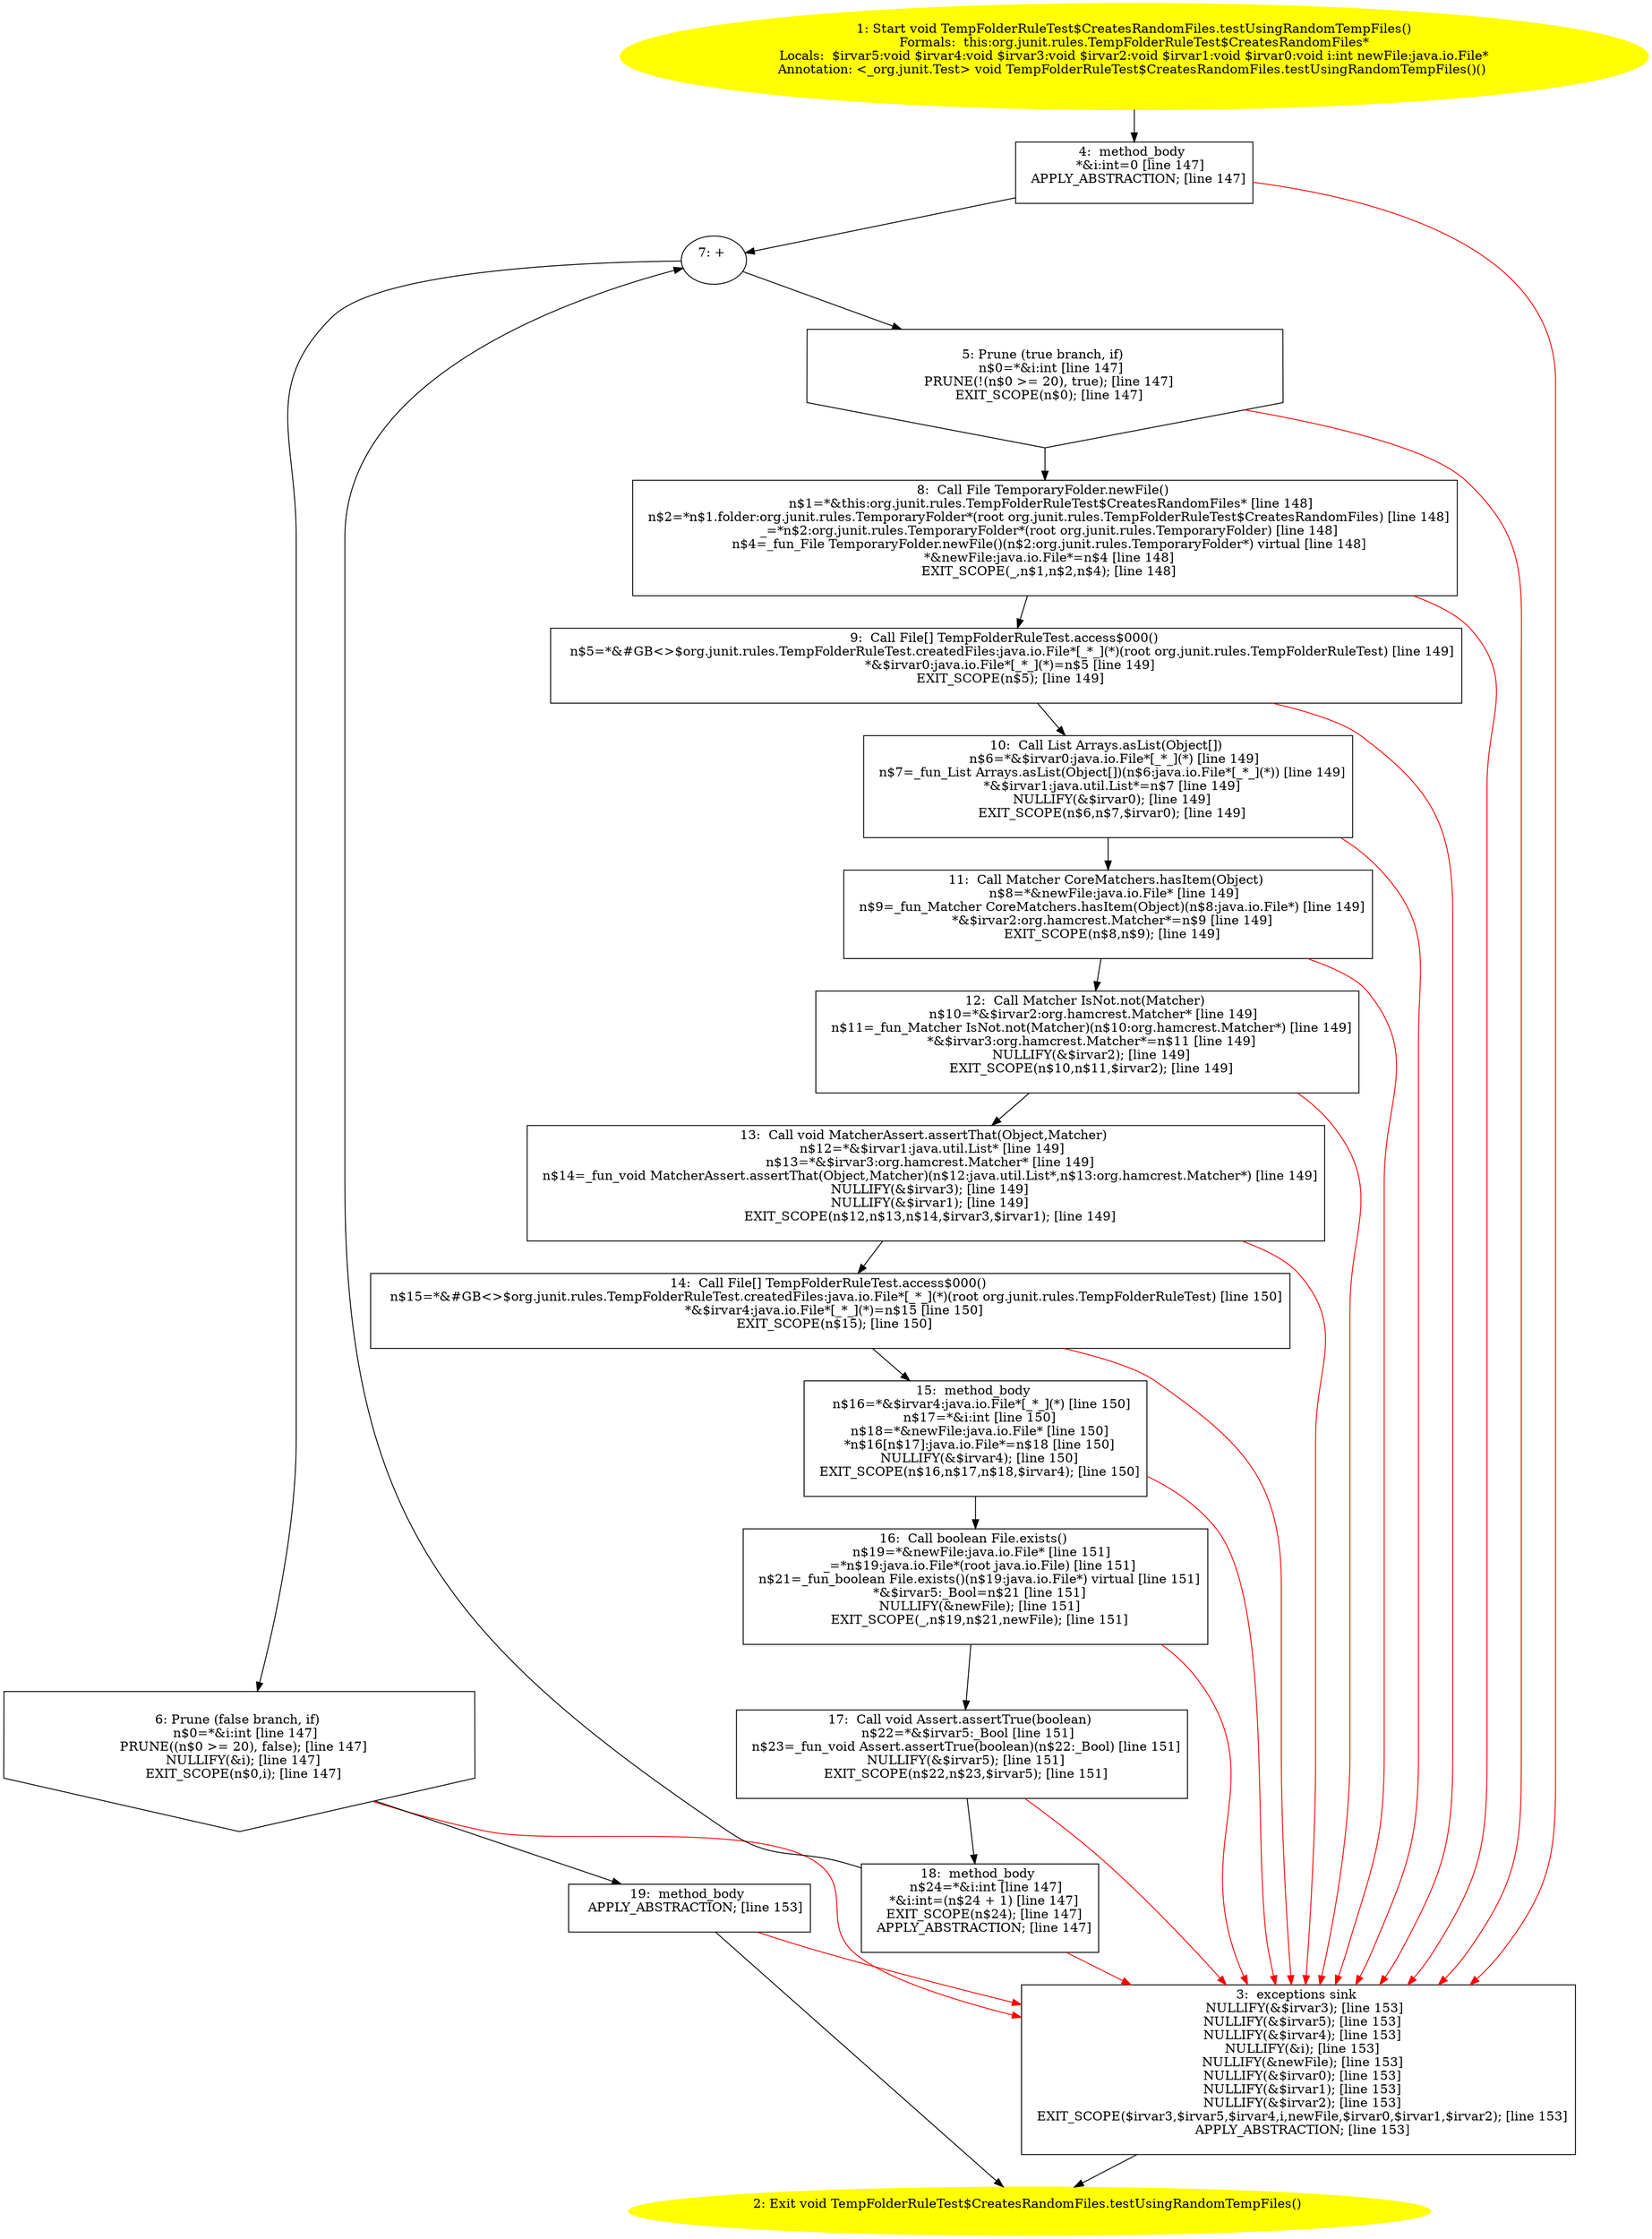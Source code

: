 /* @generated */
digraph cfg {
"org.junit.rules.TempFolderRuleTest$CreatesRandomFiles.testUsingRandomTempFiles():void.04c3884594616fd51c3d4e8b214a0f81_1" [label="1: Start void TempFolderRuleTest$CreatesRandomFiles.testUsingRandomTempFiles()\nFormals:  this:org.junit.rules.TempFolderRuleTest$CreatesRandomFiles*\nLocals:  $irvar5:void $irvar4:void $irvar3:void $irvar2:void $irvar1:void $irvar0:void i:int newFile:java.io.File*\nAnnotation: <_org.junit.Test> void TempFolderRuleTest$CreatesRandomFiles.testUsingRandomTempFiles()() \n  " color=yellow style=filled]
	

	 "org.junit.rules.TempFolderRuleTest$CreatesRandomFiles.testUsingRandomTempFiles():void.04c3884594616fd51c3d4e8b214a0f81_1" -> "org.junit.rules.TempFolderRuleTest$CreatesRandomFiles.testUsingRandomTempFiles():void.04c3884594616fd51c3d4e8b214a0f81_4" ;
"org.junit.rules.TempFolderRuleTest$CreatesRandomFiles.testUsingRandomTempFiles():void.04c3884594616fd51c3d4e8b214a0f81_2" [label="2: Exit void TempFolderRuleTest$CreatesRandomFiles.testUsingRandomTempFiles() \n  " color=yellow style=filled]
	

"org.junit.rules.TempFolderRuleTest$CreatesRandomFiles.testUsingRandomTempFiles():void.04c3884594616fd51c3d4e8b214a0f81_3" [label="3:  exceptions sink \n   NULLIFY(&$irvar3); [line 153]\n  NULLIFY(&$irvar5); [line 153]\n  NULLIFY(&$irvar4); [line 153]\n  NULLIFY(&i); [line 153]\n  NULLIFY(&newFile); [line 153]\n  NULLIFY(&$irvar0); [line 153]\n  NULLIFY(&$irvar1); [line 153]\n  NULLIFY(&$irvar2); [line 153]\n  EXIT_SCOPE($irvar3,$irvar5,$irvar4,i,newFile,$irvar0,$irvar1,$irvar2); [line 153]\n  APPLY_ABSTRACTION; [line 153]\n " shape="box"]
	

	 "org.junit.rules.TempFolderRuleTest$CreatesRandomFiles.testUsingRandomTempFiles():void.04c3884594616fd51c3d4e8b214a0f81_3" -> "org.junit.rules.TempFolderRuleTest$CreatesRandomFiles.testUsingRandomTempFiles():void.04c3884594616fd51c3d4e8b214a0f81_2" ;
"org.junit.rules.TempFolderRuleTest$CreatesRandomFiles.testUsingRandomTempFiles():void.04c3884594616fd51c3d4e8b214a0f81_4" [label="4:  method_body \n   *&i:int=0 [line 147]\n  APPLY_ABSTRACTION; [line 147]\n " shape="box"]
	

	 "org.junit.rules.TempFolderRuleTest$CreatesRandomFiles.testUsingRandomTempFiles():void.04c3884594616fd51c3d4e8b214a0f81_4" -> "org.junit.rules.TempFolderRuleTest$CreatesRandomFiles.testUsingRandomTempFiles():void.04c3884594616fd51c3d4e8b214a0f81_7" ;
	 "org.junit.rules.TempFolderRuleTest$CreatesRandomFiles.testUsingRandomTempFiles():void.04c3884594616fd51c3d4e8b214a0f81_4" -> "org.junit.rules.TempFolderRuleTest$CreatesRandomFiles.testUsingRandomTempFiles():void.04c3884594616fd51c3d4e8b214a0f81_3" [color="red" ];
"org.junit.rules.TempFolderRuleTest$CreatesRandomFiles.testUsingRandomTempFiles():void.04c3884594616fd51c3d4e8b214a0f81_5" [label="5: Prune (true branch, if) \n   n$0=*&i:int [line 147]\n  PRUNE(!(n$0 >= 20), true); [line 147]\n  EXIT_SCOPE(n$0); [line 147]\n " shape="invhouse"]
	

	 "org.junit.rules.TempFolderRuleTest$CreatesRandomFiles.testUsingRandomTempFiles():void.04c3884594616fd51c3d4e8b214a0f81_5" -> "org.junit.rules.TempFolderRuleTest$CreatesRandomFiles.testUsingRandomTempFiles():void.04c3884594616fd51c3d4e8b214a0f81_8" ;
	 "org.junit.rules.TempFolderRuleTest$CreatesRandomFiles.testUsingRandomTempFiles():void.04c3884594616fd51c3d4e8b214a0f81_5" -> "org.junit.rules.TempFolderRuleTest$CreatesRandomFiles.testUsingRandomTempFiles():void.04c3884594616fd51c3d4e8b214a0f81_3" [color="red" ];
"org.junit.rules.TempFolderRuleTest$CreatesRandomFiles.testUsingRandomTempFiles():void.04c3884594616fd51c3d4e8b214a0f81_6" [label="6: Prune (false branch, if) \n   n$0=*&i:int [line 147]\n  PRUNE((n$0 >= 20), false); [line 147]\n  NULLIFY(&i); [line 147]\n  EXIT_SCOPE(n$0,i); [line 147]\n " shape="invhouse"]
	

	 "org.junit.rules.TempFolderRuleTest$CreatesRandomFiles.testUsingRandomTempFiles():void.04c3884594616fd51c3d4e8b214a0f81_6" -> "org.junit.rules.TempFolderRuleTest$CreatesRandomFiles.testUsingRandomTempFiles():void.04c3884594616fd51c3d4e8b214a0f81_19" ;
	 "org.junit.rules.TempFolderRuleTest$CreatesRandomFiles.testUsingRandomTempFiles():void.04c3884594616fd51c3d4e8b214a0f81_6" -> "org.junit.rules.TempFolderRuleTest$CreatesRandomFiles.testUsingRandomTempFiles():void.04c3884594616fd51c3d4e8b214a0f81_3" [color="red" ];
"org.junit.rules.TempFolderRuleTest$CreatesRandomFiles.testUsingRandomTempFiles():void.04c3884594616fd51c3d4e8b214a0f81_7" [label="7: + \n  " ]
	

	 "org.junit.rules.TempFolderRuleTest$CreatesRandomFiles.testUsingRandomTempFiles():void.04c3884594616fd51c3d4e8b214a0f81_7" -> "org.junit.rules.TempFolderRuleTest$CreatesRandomFiles.testUsingRandomTempFiles():void.04c3884594616fd51c3d4e8b214a0f81_5" ;
	 "org.junit.rules.TempFolderRuleTest$CreatesRandomFiles.testUsingRandomTempFiles():void.04c3884594616fd51c3d4e8b214a0f81_7" -> "org.junit.rules.TempFolderRuleTest$CreatesRandomFiles.testUsingRandomTempFiles():void.04c3884594616fd51c3d4e8b214a0f81_6" ;
"org.junit.rules.TempFolderRuleTest$CreatesRandomFiles.testUsingRandomTempFiles():void.04c3884594616fd51c3d4e8b214a0f81_8" [label="8:  Call File TemporaryFolder.newFile() \n   n$1=*&this:org.junit.rules.TempFolderRuleTest$CreatesRandomFiles* [line 148]\n  n$2=*n$1.folder:org.junit.rules.TemporaryFolder*(root org.junit.rules.TempFolderRuleTest$CreatesRandomFiles) [line 148]\n  _=*n$2:org.junit.rules.TemporaryFolder*(root org.junit.rules.TemporaryFolder) [line 148]\n  n$4=_fun_File TemporaryFolder.newFile()(n$2:org.junit.rules.TemporaryFolder*) virtual [line 148]\n  *&newFile:java.io.File*=n$4 [line 148]\n  EXIT_SCOPE(_,n$1,n$2,n$4); [line 148]\n " shape="box"]
	

	 "org.junit.rules.TempFolderRuleTest$CreatesRandomFiles.testUsingRandomTempFiles():void.04c3884594616fd51c3d4e8b214a0f81_8" -> "org.junit.rules.TempFolderRuleTest$CreatesRandomFiles.testUsingRandomTempFiles():void.04c3884594616fd51c3d4e8b214a0f81_9" ;
	 "org.junit.rules.TempFolderRuleTest$CreatesRandomFiles.testUsingRandomTempFiles():void.04c3884594616fd51c3d4e8b214a0f81_8" -> "org.junit.rules.TempFolderRuleTest$CreatesRandomFiles.testUsingRandomTempFiles():void.04c3884594616fd51c3d4e8b214a0f81_3" [color="red" ];
"org.junit.rules.TempFolderRuleTest$CreatesRandomFiles.testUsingRandomTempFiles():void.04c3884594616fd51c3d4e8b214a0f81_9" [label="9:  Call File[] TempFolderRuleTest.access$000() \n   n$5=*&#GB<>$org.junit.rules.TempFolderRuleTest.createdFiles:java.io.File*[_*_](*)(root org.junit.rules.TempFolderRuleTest) [line 149]\n  *&$irvar0:java.io.File*[_*_](*)=n$5 [line 149]\n  EXIT_SCOPE(n$5); [line 149]\n " shape="box"]
	

	 "org.junit.rules.TempFolderRuleTest$CreatesRandomFiles.testUsingRandomTempFiles():void.04c3884594616fd51c3d4e8b214a0f81_9" -> "org.junit.rules.TempFolderRuleTest$CreatesRandomFiles.testUsingRandomTempFiles():void.04c3884594616fd51c3d4e8b214a0f81_10" ;
	 "org.junit.rules.TempFolderRuleTest$CreatesRandomFiles.testUsingRandomTempFiles():void.04c3884594616fd51c3d4e8b214a0f81_9" -> "org.junit.rules.TempFolderRuleTest$CreatesRandomFiles.testUsingRandomTempFiles():void.04c3884594616fd51c3d4e8b214a0f81_3" [color="red" ];
"org.junit.rules.TempFolderRuleTest$CreatesRandomFiles.testUsingRandomTempFiles():void.04c3884594616fd51c3d4e8b214a0f81_10" [label="10:  Call List Arrays.asList(Object[]) \n   n$6=*&$irvar0:java.io.File*[_*_](*) [line 149]\n  n$7=_fun_List Arrays.asList(Object[])(n$6:java.io.File*[_*_](*)) [line 149]\n  *&$irvar1:java.util.List*=n$7 [line 149]\n  NULLIFY(&$irvar0); [line 149]\n  EXIT_SCOPE(n$6,n$7,$irvar0); [line 149]\n " shape="box"]
	

	 "org.junit.rules.TempFolderRuleTest$CreatesRandomFiles.testUsingRandomTempFiles():void.04c3884594616fd51c3d4e8b214a0f81_10" -> "org.junit.rules.TempFolderRuleTest$CreatesRandomFiles.testUsingRandomTempFiles():void.04c3884594616fd51c3d4e8b214a0f81_11" ;
	 "org.junit.rules.TempFolderRuleTest$CreatesRandomFiles.testUsingRandomTempFiles():void.04c3884594616fd51c3d4e8b214a0f81_10" -> "org.junit.rules.TempFolderRuleTest$CreatesRandomFiles.testUsingRandomTempFiles():void.04c3884594616fd51c3d4e8b214a0f81_3" [color="red" ];
"org.junit.rules.TempFolderRuleTest$CreatesRandomFiles.testUsingRandomTempFiles():void.04c3884594616fd51c3d4e8b214a0f81_11" [label="11:  Call Matcher CoreMatchers.hasItem(Object) \n   n$8=*&newFile:java.io.File* [line 149]\n  n$9=_fun_Matcher CoreMatchers.hasItem(Object)(n$8:java.io.File*) [line 149]\n  *&$irvar2:org.hamcrest.Matcher*=n$9 [line 149]\n  EXIT_SCOPE(n$8,n$9); [line 149]\n " shape="box"]
	

	 "org.junit.rules.TempFolderRuleTest$CreatesRandomFiles.testUsingRandomTempFiles():void.04c3884594616fd51c3d4e8b214a0f81_11" -> "org.junit.rules.TempFolderRuleTest$CreatesRandomFiles.testUsingRandomTempFiles():void.04c3884594616fd51c3d4e8b214a0f81_12" ;
	 "org.junit.rules.TempFolderRuleTest$CreatesRandomFiles.testUsingRandomTempFiles():void.04c3884594616fd51c3d4e8b214a0f81_11" -> "org.junit.rules.TempFolderRuleTest$CreatesRandomFiles.testUsingRandomTempFiles():void.04c3884594616fd51c3d4e8b214a0f81_3" [color="red" ];
"org.junit.rules.TempFolderRuleTest$CreatesRandomFiles.testUsingRandomTempFiles():void.04c3884594616fd51c3d4e8b214a0f81_12" [label="12:  Call Matcher IsNot.not(Matcher) \n   n$10=*&$irvar2:org.hamcrest.Matcher* [line 149]\n  n$11=_fun_Matcher IsNot.not(Matcher)(n$10:org.hamcrest.Matcher*) [line 149]\n  *&$irvar3:org.hamcrest.Matcher*=n$11 [line 149]\n  NULLIFY(&$irvar2); [line 149]\n  EXIT_SCOPE(n$10,n$11,$irvar2); [line 149]\n " shape="box"]
	

	 "org.junit.rules.TempFolderRuleTest$CreatesRandomFiles.testUsingRandomTempFiles():void.04c3884594616fd51c3d4e8b214a0f81_12" -> "org.junit.rules.TempFolderRuleTest$CreatesRandomFiles.testUsingRandomTempFiles():void.04c3884594616fd51c3d4e8b214a0f81_13" ;
	 "org.junit.rules.TempFolderRuleTest$CreatesRandomFiles.testUsingRandomTempFiles():void.04c3884594616fd51c3d4e8b214a0f81_12" -> "org.junit.rules.TempFolderRuleTest$CreatesRandomFiles.testUsingRandomTempFiles():void.04c3884594616fd51c3d4e8b214a0f81_3" [color="red" ];
"org.junit.rules.TempFolderRuleTest$CreatesRandomFiles.testUsingRandomTempFiles():void.04c3884594616fd51c3d4e8b214a0f81_13" [label="13:  Call void MatcherAssert.assertThat(Object,Matcher) \n   n$12=*&$irvar1:java.util.List* [line 149]\n  n$13=*&$irvar3:org.hamcrest.Matcher* [line 149]\n  n$14=_fun_void MatcherAssert.assertThat(Object,Matcher)(n$12:java.util.List*,n$13:org.hamcrest.Matcher*) [line 149]\n  NULLIFY(&$irvar3); [line 149]\n  NULLIFY(&$irvar1); [line 149]\n  EXIT_SCOPE(n$12,n$13,n$14,$irvar3,$irvar1); [line 149]\n " shape="box"]
	

	 "org.junit.rules.TempFolderRuleTest$CreatesRandomFiles.testUsingRandomTempFiles():void.04c3884594616fd51c3d4e8b214a0f81_13" -> "org.junit.rules.TempFolderRuleTest$CreatesRandomFiles.testUsingRandomTempFiles():void.04c3884594616fd51c3d4e8b214a0f81_14" ;
	 "org.junit.rules.TempFolderRuleTest$CreatesRandomFiles.testUsingRandomTempFiles():void.04c3884594616fd51c3d4e8b214a0f81_13" -> "org.junit.rules.TempFolderRuleTest$CreatesRandomFiles.testUsingRandomTempFiles():void.04c3884594616fd51c3d4e8b214a0f81_3" [color="red" ];
"org.junit.rules.TempFolderRuleTest$CreatesRandomFiles.testUsingRandomTempFiles():void.04c3884594616fd51c3d4e8b214a0f81_14" [label="14:  Call File[] TempFolderRuleTest.access$000() \n   n$15=*&#GB<>$org.junit.rules.TempFolderRuleTest.createdFiles:java.io.File*[_*_](*)(root org.junit.rules.TempFolderRuleTest) [line 150]\n  *&$irvar4:java.io.File*[_*_](*)=n$15 [line 150]\n  EXIT_SCOPE(n$15); [line 150]\n " shape="box"]
	

	 "org.junit.rules.TempFolderRuleTest$CreatesRandomFiles.testUsingRandomTempFiles():void.04c3884594616fd51c3d4e8b214a0f81_14" -> "org.junit.rules.TempFolderRuleTest$CreatesRandomFiles.testUsingRandomTempFiles():void.04c3884594616fd51c3d4e8b214a0f81_15" ;
	 "org.junit.rules.TempFolderRuleTest$CreatesRandomFiles.testUsingRandomTempFiles():void.04c3884594616fd51c3d4e8b214a0f81_14" -> "org.junit.rules.TempFolderRuleTest$CreatesRandomFiles.testUsingRandomTempFiles():void.04c3884594616fd51c3d4e8b214a0f81_3" [color="red" ];
"org.junit.rules.TempFolderRuleTest$CreatesRandomFiles.testUsingRandomTempFiles():void.04c3884594616fd51c3d4e8b214a0f81_15" [label="15:  method_body \n   n$16=*&$irvar4:java.io.File*[_*_](*) [line 150]\n  n$17=*&i:int [line 150]\n  n$18=*&newFile:java.io.File* [line 150]\n  *n$16[n$17]:java.io.File*=n$18 [line 150]\n  NULLIFY(&$irvar4); [line 150]\n  EXIT_SCOPE(n$16,n$17,n$18,$irvar4); [line 150]\n " shape="box"]
	

	 "org.junit.rules.TempFolderRuleTest$CreatesRandomFiles.testUsingRandomTempFiles():void.04c3884594616fd51c3d4e8b214a0f81_15" -> "org.junit.rules.TempFolderRuleTest$CreatesRandomFiles.testUsingRandomTempFiles():void.04c3884594616fd51c3d4e8b214a0f81_16" ;
	 "org.junit.rules.TempFolderRuleTest$CreatesRandomFiles.testUsingRandomTempFiles():void.04c3884594616fd51c3d4e8b214a0f81_15" -> "org.junit.rules.TempFolderRuleTest$CreatesRandomFiles.testUsingRandomTempFiles():void.04c3884594616fd51c3d4e8b214a0f81_3" [color="red" ];
"org.junit.rules.TempFolderRuleTest$CreatesRandomFiles.testUsingRandomTempFiles():void.04c3884594616fd51c3d4e8b214a0f81_16" [label="16:  Call boolean File.exists() \n   n$19=*&newFile:java.io.File* [line 151]\n  _=*n$19:java.io.File*(root java.io.File) [line 151]\n  n$21=_fun_boolean File.exists()(n$19:java.io.File*) virtual [line 151]\n  *&$irvar5:_Bool=n$21 [line 151]\n  NULLIFY(&newFile); [line 151]\n  EXIT_SCOPE(_,n$19,n$21,newFile); [line 151]\n " shape="box"]
	

	 "org.junit.rules.TempFolderRuleTest$CreatesRandomFiles.testUsingRandomTempFiles():void.04c3884594616fd51c3d4e8b214a0f81_16" -> "org.junit.rules.TempFolderRuleTest$CreatesRandomFiles.testUsingRandomTempFiles():void.04c3884594616fd51c3d4e8b214a0f81_17" ;
	 "org.junit.rules.TempFolderRuleTest$CreatesRandomFiles.testUsingRandomTempFiles():void.04c3884594616fd51c3d4e8b214a0f81_16" -> "org.junit.rules.TempFolderRuleTest$CreatesRandomFiles.testUsingRandomTempFiles():void.04c3884594616fd51c3d4e8b214a0f81_3" [color="red" ];
"org.junit.rules.TempFolderRuleTest$CreatesRandomFiles.testUsingRandomTempFiles():void.04c3884594616fd51c3d4e8b214a0f81_17" [label="17:  Call void Assert.assertTrue(boolean) \n   n$22=*&$irvar5:_Bool [line 151]\n  n$23=_fun_void Assert.assertTrue(boolean)(n$22:_Bool) [line 151]\n  NULLIFY(&$irvar5); [line 151]\n  EXIT_SCOPE(n$22,n$23,$irvar5); [line 151]\n " shape="box"]
	

	 "org.junit.rules.TempFolderRuleTest$CreatesRandomFiles.testUsingRandomTempFiles():void.04c3884594616fd51c3d4e8b214a0f81_17" -> "org.junit.rules.TempFolderRuleTest$CreatesRandomFiles.testUsingRandomTempFiles():void.04c3884594616fd51c3d4e8b214a0f81_18" ;
	 "org.junit.rules.TempFolderRuleTest$CreatesRandomFiles.testUsingRandomTempFiles():void.04c3884594616fd51c3d4e8b214a0f81_17" -> "org.junit.rules.TempFolderRuleTest$CreatesRandomFiles.testUsingRandomTempFiles():void.04c3884594616fd51c3d4e8b214a0f81_3" [color="red" ];
"org.junit.rules.TempFolderRuleTest$CreatesRandomFiles.testUsingRandomTempFiles():void.04c3884594616fd51c3d4e8b214a0f81_18" [label="18:  method_body \n   n$24=*&i:int [line 147]\n  *&i:int=(n$24 + 1) [line 147]\n  EXIT_SCOPE(n$24); [line 147]\n  APPLY_ABSTRACTION; [line 147]\n " shape="box"]
	

	 "org.junit.rules.TempFolderRuleTest$CreatesRandomFiles.testUsingRandomTempFiles():void.04c3884594616fd51c3d4e8b214a0f81_18" -> "org.junit.rules.TempFolderRuleTest$CreatesRandomFiles.testUsingRandomTempFiles():void.04c3884594616fd51c3d4e8b214a0f81_7" ;
	 "org.junit.rules.TempFolderRuleTest$CreatesRandomFiles.testUsingRandomTempFiles():void.04c3884594616fd51c3d4e8b214a0f81_18" -> "org.junit.rules.TempFolderRuleTest$CreatesRandomFiles.testUsingRandomTempFiles():void.04c3884594616fd51c3d4e8b214a0f81_3" [color="red" ];
"org.junit.rules.TempFolderRuleTest$CreatesRandomFiles.testUsingRandomTempFiles():void.04c3884594616fd51c3d4e8b214a0f81_19" [label="19:  method_body \n   APPLY_ABSTRACTION; [line 153]\n " shape="box"]
	

	 "org.junit.rules.TempFolderRuleTest$CreatesRandomFiles.testUsingRandomTempFiles():void.04c3884594616fd51c3d4e8b214a0f81_19" -> "org.junit.rules.TempFolderRuleTest$CreatesRandomFiles.testUsingRandomTempFiles():void.04c3884594616fd51c3d4e8b214a0f81_2" ;
	 "org.junit.rules.TempFolderRuleTest$CreatesRandomFiles.testUsingRandomTempFiles():void.04c3884594616fd51c3d4e8b214a0f81_19" -> "org.junit.rules.TempFolderRuleTest$CreatesRandomFiles.testUsingRandomTempFiles():void.04c3884594616fd51c3d4e8b214a0f81_3" [color="red" ];
}
